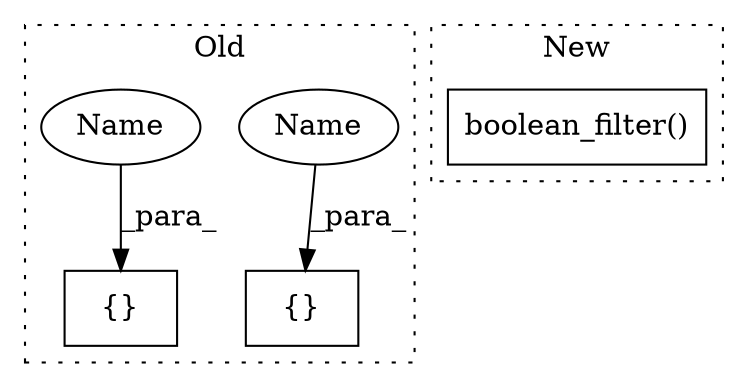 digraph G {
subgraph cluster0 {
1 [label="{}" a="95" s="10087,10349" l="26,22" shape="box"];
3 [label="{}" a="95" s="9751,10043" l="26,22" shape="box"];
4 [label="Name" a="87" s="9751,10043" l="26,22" shape="ellipse"];
5 [label="Name" a="87" s="10087,10349" l="26,22" shape="ellipse"];
label = "Old";
style="dotted";
}
subgraph cluster1 {
2 [label="boolean_filter()" a="75" s="10676" l="699" shape="box"];
label = "New";
style="dotted";
}
4 -> 3 [label="_para_"];
5 -> 1 [label="_para_"];
}